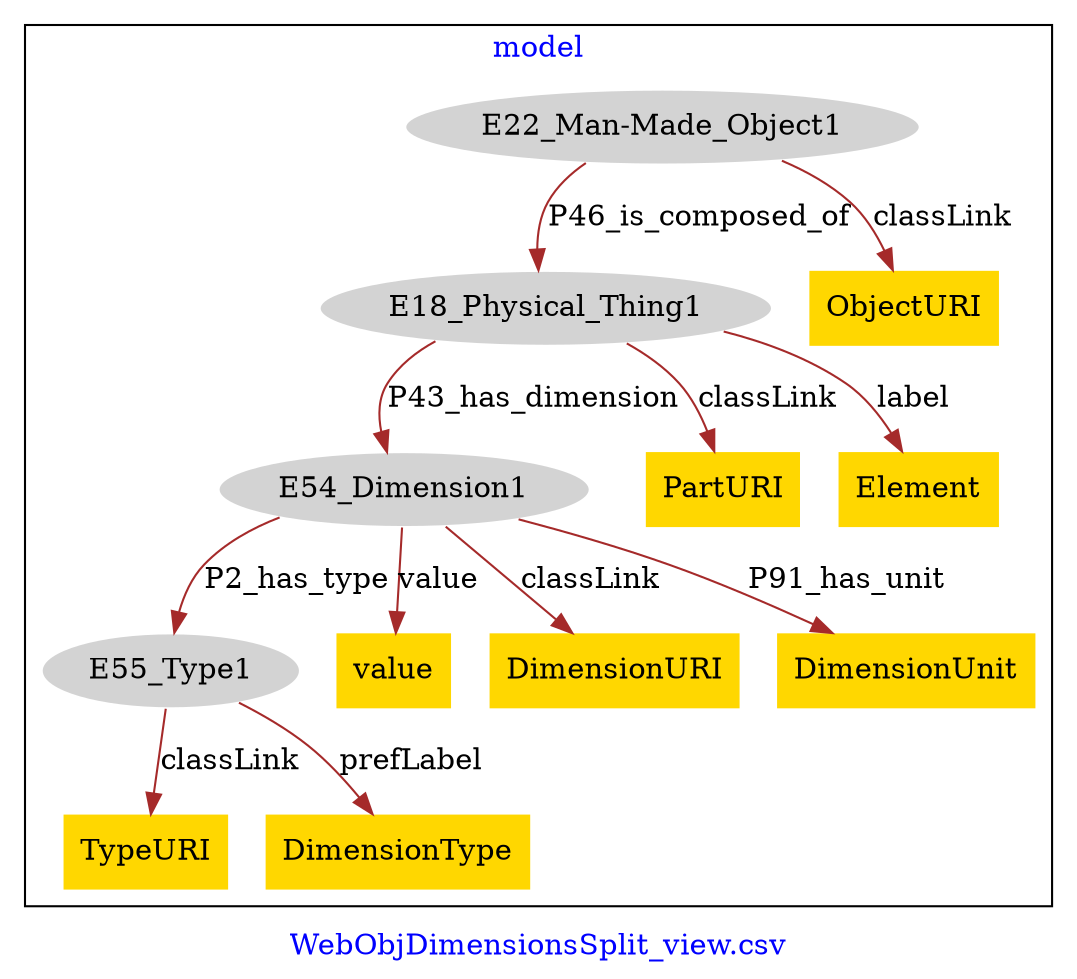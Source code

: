 digraph n0 {
fontcolor="blue"
remincross="true"
label="WebObjDimensionsSplit_view.csv"
subgraph cluster {
label="model"
n2[style="filled",color="white",fillcolor="lightgray",label="E18_Physical_Thing1"];
n3[style="filled",color="white",fillcolor="lightgray",label="E54_Dimension1"];
n4[style="filled",color="white",fillcolor="lightgray",label="E22_Man-Made_Object1"];
n5[style="filled",color="white",fillcolor="lightgray",label="E55_Type1"];
n6[shape="plaintext",style="filled",fillcolor="gold",label="ObjectURI"];
n7[shape="plaintext",style="filled",fillcolor="gold",label="value"];
n8[shape="plaintext",style="filled",fillcolor="gold",label="TypeURI"];
n9[shape="plaintext",style="filled",fillcolor="gold",label="PartURI"];
n10[shape="plaintext",style="filled",fillcolor="gold",label="DimensionURI"];
n11[shape="plaintext",style="filled",fillcolor="gold",label="DimensionUnit"];
n12[shape="plaintext",style="filled",fillcolor="gold",label="Element"];
n13[shape="plaintext",style="filled",fillcolor="gold",label="DimensionType"];
}
n2 -> n3[color="brown",fontcolor="black",label="P43_has_dimension"]
n4 -> n2[color="brown",fontcolor="black",label="P46_is_composed_of"]
n3 -> n5[color="brown",fontcolor="black",label="P2_has_type"]
n4 -> n6[color="brown",fontcolor="black",label="classLink"]
n3 -> n7[color="brown",fontcolor="black",label="value"]
n5 -> n8[color="brown",fontcolor="black",label="classLink"]
n2 -> n9[color="brown",fontcolor="black",label="classLink"]
n3 -> n10[color="brown",fontcolor="black",label="classLink"]
n3 -> n11[color="brown",fontcolor="black",label="P91_has_unit"]
n2 -> n12[color="brown",fontcolor="black",label="label"]
n5 -> n13[color="brown",fontcolor="black",label="prefLabel"]
}
